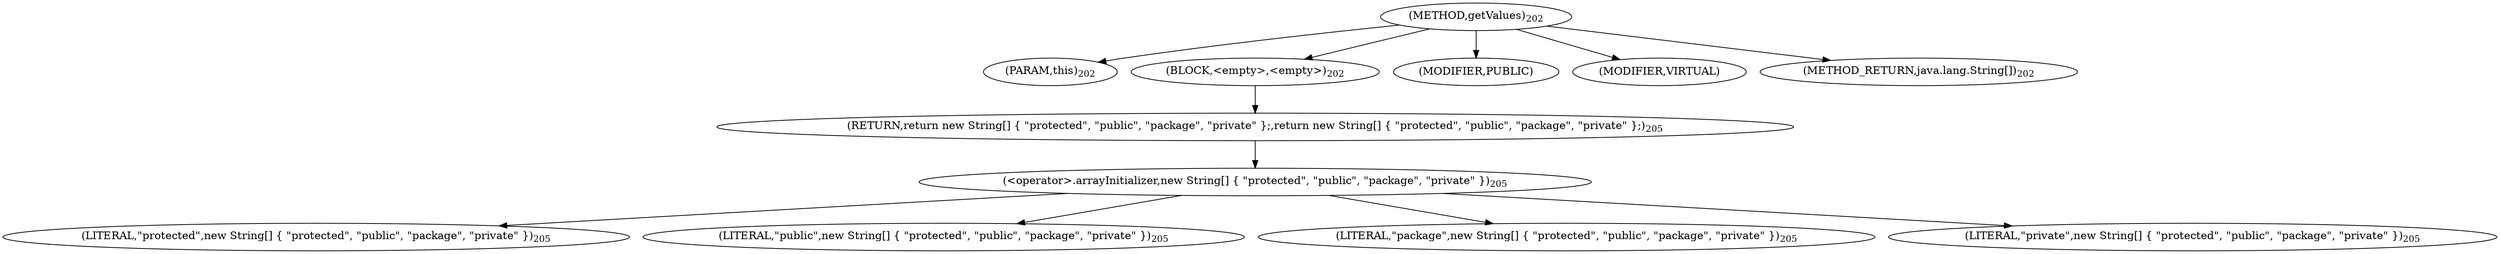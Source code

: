 digraph "getValues" {  
"679" [label = <(METHOD,getValues)<SUB>202</SUB>> ]
"680" [label = <(PARAM,this)<SUB>202</SUB>> ]
"681" [label = <(BLOCK,&lt;empty&gt;,&lt;empty&gt;)<SUB>202</SUB>> ]
"682" [label = <(RETURN,return new String[] { &quot;protected&quot;, &quot;public&quot;, &quot;package&quot;, &quot;private&quot; };,return new String[] { &quot;protected&quot;, &quot;public&quot;, &quot;package&quot;, &quot;private&quot; };)<SUB>205</SUB>> ]
"683" [label = <(&lt;operator&gt;.arrayInitializer,new String[] { &quot;protected&quot;, &quot;public&quot;, &quot;package&quot;, &quot;private&quot; })<SUB>205</SUB>> ]
"684" [label = <(LITERAL,&quot;protected&quot;,new String[] { &quot;protected&quot;, &quot;public&quot;, &quot;package&quot;, &quot;private&quot; })<SUB>205</SUB>> ]
"685" [label = <(LITERAL,&quot;public&quot;,new String[] { &quot;protected&quot;, &quot;public&quot;, &quot;package&quot;, &quot;private&quot; })<SUB>205</SUB>> ]
"686" [label = <(LITERAL,&quot;package&quot;,new String[] { &quot;protected&quot;, &quot;public&quot;, &quot;package&quot;, &quot;private&quot; })<SUB>205</SUB>> ]
"687" [label = <(LITERAL,&quot;private&quot;,new String[] { &quot;protected&quot;, &quot;public&quot;, &quot;package&quot;, &quot;private&quot; })<SUB>205</SUB>> ]
"688" [label = <(MODIFIER,PUBLIC)> ]
"689" [label = <(MODIFIER,VIRTUAL)> ]
"690" [label = <(METHOD_RETURN,java.lang.String[])<SUB>202</SUB>> ]
  "679" -> "680" 
  "679" -> "681" 
  "679" -> "688" 
  "679" -> "689" 
  "679" -> "690" 
  "681" -> "682" 
  "682" -> "683" 
  "683" -> "684" 
  "683" -> "685" 
  "683" -> "686" 
  "683" -> "687" 
}
